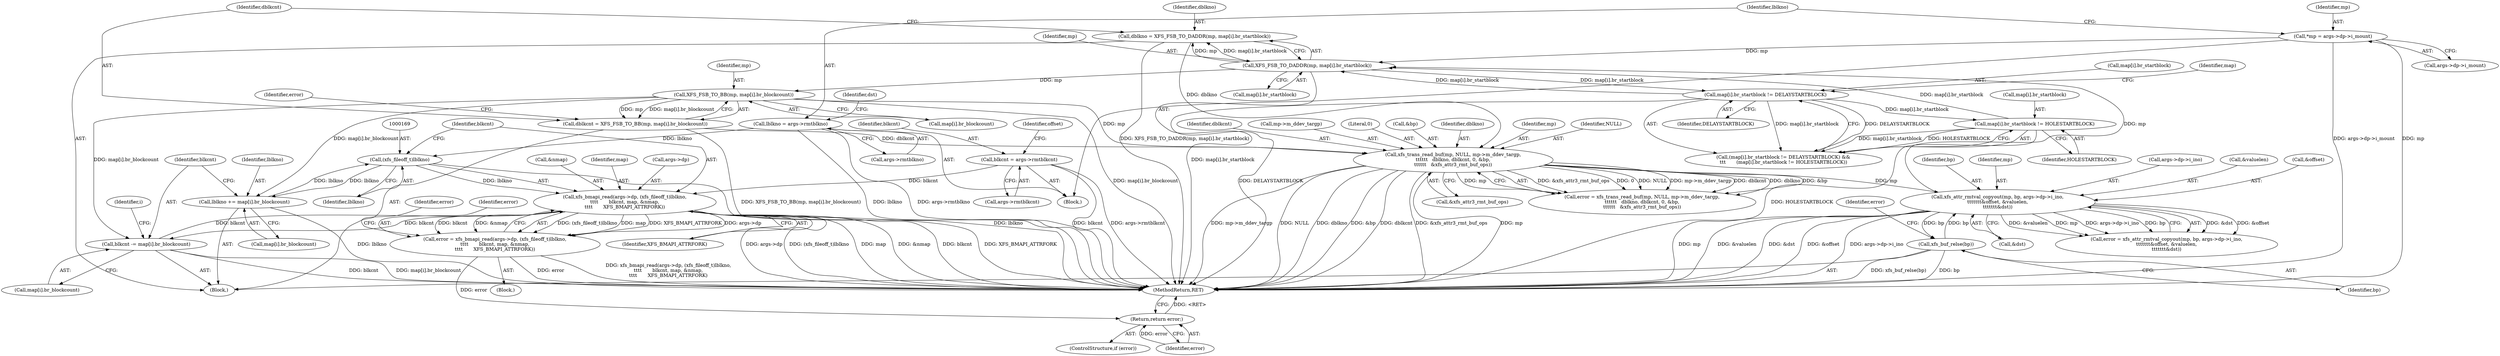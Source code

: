 digraph "0_linux_8275cdd0e7ac550dcce2b3ef6d2fb3b808c1ae59_8@API" {
"1000164" [label="(Call,xfs_bmapi_read(args->dp, (xfs_fileoff_t)lblkno,\n\t\t\t\t       blkcnt, map, &nmap,\n\t\t\t\t       XFS_BMAPI_ATTRFORK))"];
"1000168" [label="(Call,(xfs_fileoff_t)lblkno)"];
"1000275" [label="(Call,lblkno += map[i].br_blockcount)"];
"1000227" [label="(Call,XFS_FSB_TO_BB(mp, map[i].br_blockcount))"];
"1000218" [label="(Call,XFS_FSB_TO_DADDR(mp, map[i].br_startblock))"];
"1000106" [label="(Call,*mp = args->dp->i_mount)"];
"1000255" [label="(Call,xfs_attr_rmtval_copyout(mp, bp, args->dp->i_ino,\n\t\t\t\t\t\t\t&offset, &valuelen,\n\t\t\t\t\t\t\t&dst))"];
"1000236" [label="(Call,xfs_trans_read_buf(mp, NULL, mp->m_ddev_targp,\n\t\t\t\t\t\t   dblkno, dblkcnt, 0, &bp,\n\t\t\t\t\t\t   &xfs_attr3_rmt_buf_ops))"];
"1000216" [label="(Call,dblkno = XFS_FSB_TO_DADDR(mp, map[i].br_startblock))"];
"1000225" [label="(Call,dblkcnt = XFS_FSB_TO_BB(mp, map[i].br_blockcount))"];
"1000269" [label="(Call,xfs_buf_relse(bp))"];
"1000209" [label="(Call,map[i].br_startblock != HOLESTARTBLOCK)"];
"1000202" [label="(Call,map[i].br_startblock != DELAYSTARTBLOCK)"];
"1000115" [label="(Call,lblkno = args->rmtblkno)"];
"1000282" [label="(Call,blkcnt -= map[i].br_blockcount)"];
"1000164" [label="(Call,xfs_bmapi_read(args->dp, (xfs_fileoff_t)lblkno,\n\t\t\t\t       blkcnt, map, &nmap,\n\t\t\t\t       XFS_BMAPI_ATTRFORK))"];
"1000135" [label="(Call,blkcnt = args->rmtblkcnt)"];
"1000162" [label="(Call,error = xfs_bmapi_read(args->dp, (xfs_fileoff_t)lblkno,\n\t\t\t\t       blkcnt, map, &nmap,\n\t\t\t\t       XFS_BMAPI_ATTRFORK))"];
"1000178" [label="(Return,return error;)"];
"1000209" [label="(Call,map[i].br_startblock != HOLESTARTBLOCK)"];
"1000283" [label="(Identifier,blkcnt)"];
"1000173" [label="(Call,&nmap)"];
"1000227" [label="(Call,XFS_FSB_TO_BB(mp, map[i].br_blockcount))"];
"1000255" [label="(Call,xfs_attr_rmtval_copyout(mp, bp, args->dp->i_ino,\n\t\t\t\t\t\t\t&offset, &valuelen,\n\t\t\t\t\t\t\t&dst))"];
"1000116" [label="(Identifier,lblkno)"];
"1000258" [label="(Call,args->dp->i_ino)"];
"1000143" [label="(Identifier,offset)"];
"1000267" [label="(Call,&dst)"];
"1000177" [label="(Identifier,error)"];
"1000226" [label="(Identifier,dblkcnt)"];
"1000239" [label="(Call,mp->m_ddev_targp)"];
"1000275" [label="(Call,lblkno += map[i].br_blockcount)"];
"1000265" [label="(Call,&valuelen)"];
"1000137" [label="(Call,args->rmtblkcnt)"];
"1000220" [label="(Call,map[i].br_startblock)"];
"1000168" [label="(Call,(xfs_fileoff_t)lblkno)"];
"1000277" [label="(Call,map[i].br_blockcount)"];
"1000218" [label="(Call,XFS_FSB_TO_DADDR(mp, map[i].br_startblock))"];
"1000263" [label="(Call,&offset)"];
"1000210" [label="(Call,map[i].br_startblock)"];
"1000295" [label="(MethodReturn,RET)"];
"1000203" [label="(Call,map[i].br_startblock)"];
"1000253" [label="(Call,error = xfs_attr_rmtval_copyout(mp, bp, args->dp->i_ino,\n\t\t\t\t\t\t\t&offset, &valuelen,\n\t\t\t\t\t\t\t&dst))"];
"1000115" [label="(Call,lblkno = args->rmtblkno)"];
"1000247" [label="(Call,&xfs_attr3_rmt_buf_ops)"];
"1000212" [label="(Identifier,map)"];
"1000164" [label="(Call,xfs_bmapi_read(args->dp, (xfs_fileoff_t)lblkno,\n\t\t\t\t       blkcnt, map, &nmap,\n\t\t\t\t       XFS_BMAPI_ATTRFORK))"];
"1000257" [label="(Identifier,bp)"];
"1000162" [label="(Call,error = xfs_bmapi_read(args->dp, (xfs_fileoff_t)lblkno,\n\t\t\t\t       blkcnt, map, &nmap,\n\t\t\t\t       XFS_BMAPI_ATTRFORK))"];
"1000219" [label="(Identifier,mp)"];
"1000256" [label="(Identifier,mp)"];
"1000269" [label="(Call,xfs_buf_relse(bp))"];
"1000171" [label="(Identifier,blkcnt)"];
"1000234" [label="(Call,error = xfs_trans_read_buf(mp, NULL, mp->m_ddev_targp,\n\t\t\t\t\t\t   dblkno, dblkcnt, 0, &bp,\n\t\t\t\t\t\t   &xfs_attr3_rmt_buf_ops))"];
"1000217" [label="(Identifier,dblkno)"];
"1000272" [label="(Identifier,error)"];
"1000108" [label="(Call,args->dp->i_mount)"];
"1000197" [label="(Block,)"];
"1000178" [label="(Return,return error;)"];
"1000229" [label="(Call,map[i].br_blockcount)"];
"1000236" [label="(Call,xfs_trans_read_buf(mp, NULL, mp->m_ddev_targp,\n\t\t\t\t\t\t   dblkno, dblkcnt, 0, &bp,\n\t\t\t\t\t\t   &xfs_attr3_rmt_buf_ops))"];
"1000201" [label="(Call,(map[i].br_startblock != DELAYSTARTBLOCK) &&\n\t\t\t       (map[i].br_startblock != HOLESTARTBLOCK))"];
"1000117" [label="(Call,args->rmtblkno)"];
"1000244" [label="(Literal,0)"];
"1000176" [label="(ControlStructure,if (error))"];
"1000136" [label="(Identifier,blkcnt)"];
"1000107" [label="(Identifier,mp)"];
"1000135" [label="(Call,blkcnt = args->rmtblkcnt)"];
"1000170" [label="(Identifier,lblkno)"];
"1000103" [label="(Block,)"];
"1000106" [label="(Call,*mp = args->dp->i_mount)"];
"1000235" [label="(Identifier,error)"];
"1000245" [label="(Call,&bp)"];
"1000242" [label="(Identifier,dblkno)"];
"1000215" [label="(Identifier,HOLESTARTBLOCK)"];
"1000282" [label="(Call,blkcnt -= map[i].br_blockcount)"];
"1000175" [label="(Identifier,XFS_BMAPI_ATTRFORK)"];
"1000237" [label="(Identifier,mp)"];
"1000284" [label="(Call,map[i].br_blockcount)"];
"1000196" [label="(Identifier,i)"];
"1000228" [label="(Identifier,mp)"];
"1000158" [label="(Block,)"];
"1000238" [label="(Identifier,NULL)"];
"1000163" [label="(Identifier,error)"];
"1000243" [label="(Identifier,dblkcnt)"];
"1000122" [label="(Identifier,dst)"];
"1000225" [label="(Call,dblkcnt = XFS_FSB_TO_BB(mp, map[i].br_blockcount))"];
"1000208" [label="(Identifier,DELAYSTARTBLOCK)"];
"1000172" [label="(Identifier,map)"];
"1000216" [label="(Call,dblkno = XFS_FSB_TO_DADDR(mp, map[i].br_startblock))"];
"1000179" [label="(Identifier,error)"];
"1000202" [label="(Call,map[i].br_startblock != DELAYSTARTBLOCK)"];
"1000270" [label="(Identifier,bp)"];
"1000276" [label="(Identifier,lblkno)"];
"1000165" [label="(Call,args->dp)"];
"1000164" -> "1000162"  [label="AST: "];
"1000164" -> "1000175"  [label="CFG: "];
"1000165" -> "1000164"  [label="AST: "];
"1000168" -> "1000164"  [label="AST: "];
"1000171" -> "1000164"  [label="AST: "];
"1000172" -> "1000164"  [label="AST: "];
"1000173" -> "1000164"  [label="AST: "];
"1000175" -> "1000164"  [label="AST: "];
"1000162" -> "1000164"  [label="CFG: "];
"1000164" -> "1000295"  [label="DDG: (xfs_fileoff_t)lblkno"];
"1000164" -> "1000295"  [label="DDG: map"];
"1000164" -> "1000295"  [label="DDG: &nmap"];
"1000164" -> "1000295"  [label="DDG: blkcnt"];
"1000164" -> "1000295"  [label="DDG: XFS_BMAPI_ATTRFORK"];
"1000164" -> "1000295"  [label="DDG: args->dp"];
"1000164" -> "1000162"  [label="DDG: (xfs_fileoff_t)lblkno"];
"1000164" -> "1000162"  [label="DDG: map"];
"1000164" -> "1000162"  [label="DDG: XFS_BMAPI_ATTRFORK"];
"1000164" -> "1000162"  [label="DDG: args->dp"];
"1000164" -> "1000162"  [label="DDG: blkcnt"];
"1000164" -> "1000162"  [label="DDG: &nmap"];
"1000168" -> "1000164"  [label="DDG: lblkno"];
"1000282" -> "1000164"  [label="DDG: blkcnt"];
"1000135" -> "1000164"  [label="DDG: blkcnt"];
"1000164" -> "1000282"  [label="DDG: blkcnt"];
"1000168" -> "1000170"  [label="CFG: "];
"1000169" -> "1000168"  [label="AST: "];
"1000170" -> "1000168"  [label="AST: "];
"1000171" -> "1000168"  [label="CFG: "];
"1000168" -> "1000295"  [label="DDG: lblkno"];
"1000275" -> "1000168"  [label="DDG: lblkno"];
"1000115" -> "1000168"  [label="DDG: lblkno"];
"1000168" -> "1000275"  [label="DDG: lblkno"];
"1000275" -> "1000197"  [label="AST: "];
"1000275" -> "1000277"  [label="CFG: "];
"1000276" -> "1000275"  [label="AST: "];
"1000277" -> "1000275"  [label="AST: "];
"1000283" -> "1000275"  [label="CFG: "];
"1000275" -> "1000295"  [label="DDG: lblkno"];
"1000227" -> "1000275"  [label="DDG: map[i].br_blockcount"];
"1000227" -> "1000225"  [label="AST: "];
"1000227" -> "1000229"  [label="CFG: "];
"1000228" -> "1000227"  [label="AST: "];
"1000229" -> "1000227"  [label="AST: "];
"1000225" -> "1000227"  [label="CFG: "];
"1000227" -> "1000295"  [label="DDG: map[i].br_blockcount"];
"1000227" -> "1000225"  [label="DDG: mp"];
"1000227" -> "1000225"  [label="DDG: map[i].br_blockcount"];
"1000218" -> "1000227"  [label="DDG: mp"];
"1000227" -> "1000236"  [label="DDG: mp"];
"1000227" -> "1000282"  [label="DDG: map[i].br_blockcount"];
"1000218" -> "1000216"  [label="AST: "];
"1000218" -> "1000220"  [label="CFG: "];
"1000219" -> "1000218"  [label="AST: "];
"1000220" -> "1000218"  [label="AST: "];
"1000216" -> "1000218"  [label="CFG: "];
"1000218" -> "1000295"  [label="DDG: map[i].br_startblock"];
"1000218" -> "1000202"  [label="DDG: map[i].br_startblock"];
"1000218" -> "1000216"  [label="DDG: mp"];
"1000218" -> "1000216"  [label="DDG: map[i].br_startblock"];
"1000106" -> "1000218"  [label="DDG: mp"];
"1000255" -> "1000218"  [label="DDG: mp"];
"1000209" -> "1000218"  [label="DDG: map[i].br_startblock"];
"1000202" -> "1000218"  [label="DDG: map[i].br_startblock"];
"1000106" -> "1000103"  [label="AST: "];
"1000106" -> "1000108"  [label="CFG: "];
"1000107" -> "1000106"  [label="AST: "];
"1000108" -> "1000106"  [label="AST: "];
"1000116" -> "1000106"  [label="CFG: "];
"1000106" -> "1000295"  [label="DDG: args->dp->i_mount"];
"1000106" -> "1000295"  [label="DDG: mp"];
"1000255" -> "1000253"  [label="AST: "];
"1000255" -> "1000267"  [label="CFG: "];
"1000256" -> "1000255"  [label="AST: "];
"1000257" -> "1000255"  [label="AST: "];
"1000258" -> "1000255"  [label="AST: "];
"1000263" -> "1000255"  [label="AST: "];
"1000265" -> "1000255"  [label="AST: "];
"1000267" -> "1000255"  [label="AST: "];
"1000253" -> "1000255"  [label="CFG: "];
"1000255" -> "1000295"  [label="DDG: &valuelen"];
"1000255" -> "1000295"  [label="DDG: &dst"];
"1000255" -> "1000295"  [label="DDG: &offset"];
"1000255" -> "1000295"  [label="DDG: args->dp->i_ino"];
"1000255" -> "1000295"  [label="DDG: mp"];
"1000255" -> "1000253"  [label="DDG: &dst"];
"1000255" -> "1000253"  [label="DDG: &offset"];
"1000255" -> "1000253"  [label="DDG: &valuelen"];
"1000255" -> "1000253"  [label="DDG: mp"];
"1000255" -> "1000253"  [label="DDG: args->dp->i_ino"];
"1000255" -> "1000253"  [label="DDG: bp"];
"1000236" -> "1000255"  [label="DDG: mp"];
"1000269" -> "1000255"  [label="DDG: bp"];
"1000255" -> "1000269"  [label="DDG: bp"];
"1000236" -> "1000234"  [label="AST: "];
"1000236" -> "1000247"  [label="CFG: "];
"1000237" -> "1000236"  [label="AST: "];
"1000238" -> "1000236"  [label="AST: "];
"1000239" -> "1000236"  [label="AST: "];
"1000242" -> "1000236"  [label="AST: "];
"1000243" -> "1000236"  [label="AST: "];
"1000244" -> "1000236"  [label="AST: "];
"1000245" -> "1000236"  [label="AST: "];
"1000247" -> "1000236"  [label="AST: "];
"1000234" -> "1000236"  [label="CFG: "];
"1000236" -> "1000295"  [label="DDG: mp"];
"1000236" -> "1000295"  [label="DDG: mp->m_ddev_targp"];
"1000236" -> "1000295"  [label="DDG: NULL"];
"1000236" -> "1000295"  [label="DDG: dblkno"];
"1000236" -> "1000295"  [label="DDG: &bp"];
"1000236" -> "1000295"  [label="DDG: dblkcnt"];
"1000236" -> "1000295"  [label="DDG: &xfs_attr3_rmt_buf_ops"];
"1000236" -> "1000234"  [label="DDG: &xfs_attr3_rmt_buf_ops"];
"1000236" -> "1000234"  [label="DDG: 0"];
"1000236" -> "1000234"  [label="DDG: NULL"];
"1000236" -> "1000234"  [label="DDG: mp->m_ddev_targp"];
"1000236" -> "1000234"  [label="DDG: dblkcnt"];
"1000236" -> "1000234"  [label="DDG: dblkno"];
"1000236" -> "1000234"  [label="DDG: &bp"];
"1000236" -> "1000234"  [label="DDG: mp"];
"1000216" -> "1000236"  [label="DDG: dblkno"];
"1000225" -> "1000236"  [label="DDG: dblkcnt"];
"1000216" -> "1000197"  [label="AST: "];
"1000217" -> "1000216"  [label="AST: "];
"1000226" -> "1000216"  [label="CFG: "];
"1000216" -> "1000295"  [label="DDG: XFS_FSB_TO_DADDR(mp, map[i].br_startblock)"];
"1000225" -> "1000197"  [label="AST: "];
"1000226" -> "1000225"  [label="AST: "];
"1000235" -> "1000225"  [label="CFG: "];
"1000225" -> "1000295"  [label="DDG: XFS_FSB_TO_BB(mp, map[i].br_blockcount)"];
"1000269" -> "1000197"  [label="AST: "];
"1000269" -> "1000270"  [label="CFG: "];
"1000270" -> "1000269"  [label="AST: "];
"1000272" -> "1000269"  [label="CFG: "];
"1000269" -> "1000295"  [label="DDG: xfs_buf_relse(bp)"];
"1000269" -> "1000295"  [label="DDG: bp"];
"1000209" -> "1000201"  [label="AST: "];
"1000209" -> "1000215"  [label="CFG: "];
"1000210" -> "1000209"  [label="AST: "];
"1000215" -> "1000209"  [label="AST: "];
"1000201" -> "1000209"  [label="CFG: "];
"1000209" -> "1000295"  [label="DDG: HOLESTARTBLOCK"];
"1000209" -> "1000201"  [label="DDG: map[i].br_startblock"];
"1000209" -> "1000201"  [label="DDG: HOLESTARTBLOCK"];
"1000202" -> "1000209"  [label="DDG: map[i].br_startblock"];
"1000202" -> "1000201"  [label="AST: "];
"1000202" -> "1000208"  [label="CFG: "];
"1000203" -> "1000202"  [label="AST: "];
"1000208" -> "1000202"  [label="AST: "];
"1000212" -> "1000202"  [label="CFG: "];
"1000201" -> "1000202"  [label="CFG: "];
"1000202" -> "1000295"  [label="DDG: DELAYSTARTBLOCK"];
"1000202" -> "1000201"  [label="DDG: map[i].br_startblock"];
"1000202" -> "1000201"  [label="DDG: DELAYSTARTBLOCK"];
"1000115" -> "1000103"  [label="AST: "];
"1000115" -> "1000117"  [label="CFG: "];
"1000116" -> "1000115"  [label="AST: "];
"1000117" -> "1000115"  [label="AST: "];
"1000122" -> "1000115"  [label="CFG: "];
"1000115" -> "1000295"  [label="DDG: args->rmtblkno"];
"1000115" -> "1000295"  [label="DDG: lblkno"];
"1000282" -> "1000197"  [label="AST: "];
"1000282" -> "1000284"  [label="CFG: "];
"1000283" -> "1000282"  [label="AST: "];
"1000284" -> "1000282"  [label="AST: "];
"1000196" -> "1000282"  [label="CFG: "];
"1000282" -> "1000295"  [label="DDG: map[i].br_blockcount"];
"1000282" -> "1000295"  [label="DDG: blkcnt"];
"1000135" -> "1000103"  [label="AST: "];
"1000135" -> "1000137"  [label="CFG: "];
"1000136" -> "1000135"  [label="AST: "];
"1000137" -> "1000135"  [label="AST: "];
"1000143" -> "1000135"  [label="CFG: "];
"1000135" -> "1000295"  [label="DDG: blkcnt"];
"1000135" -> "1000295"  [label="DDG: args->rmtblkcnt"];
"1000162" -> "1000158"  [label="AST: "];
"1000163" -> "1000162"  [label="AST: "];
"1000177" -> "1000162"  [label="CFG: "];
"1000162" -> "1000295"  [label="DDG: xfs_bmapi_read(args->dp, (xfs_fileoff_t)lblkno,\n\t\t\t\t       blkcnt, map, &nmap,\n\t\t\t\t       XFS_BMAPI_ATTRFORK)"];
"1000162" -> "1000295"  [label="DDG: error"];
"1000162" -> "1000178"  [label="DDG: error"];
"1000178" -> "1000176"  [label="AST: "];
"1000178" -> "1000179"  [label="CFG: "];
"1000179" -> "1000178"  [label="AST: "];
"1000295" -> "1000178"  [label="CFG: "];
"1000178" -> "1000295"  [label="DDG: <RET>"];
"1000179" -> "1000178"  [label="DDG: error"];
}
